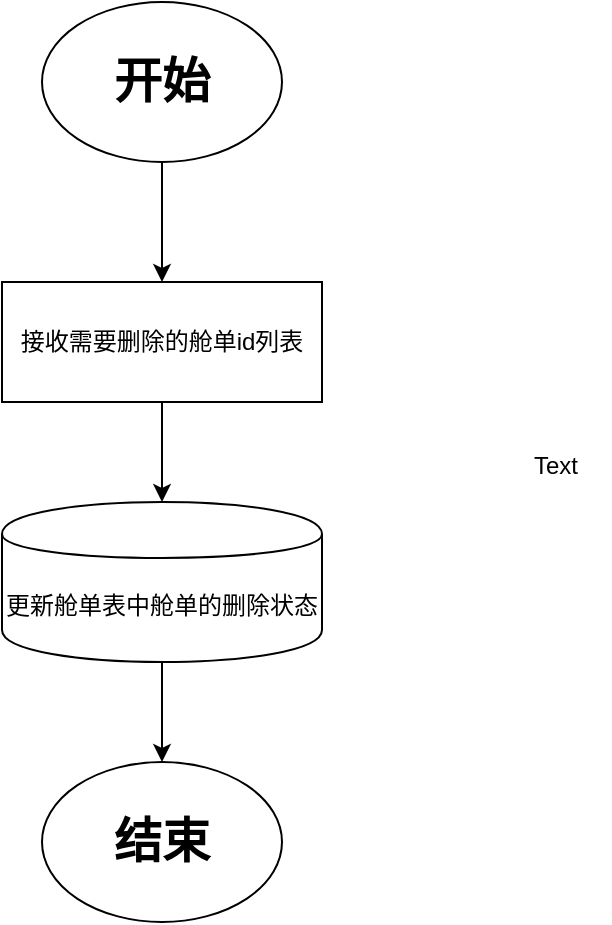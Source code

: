 <mxfile version="11.1.2" type="github"><diagram id="uYqTojNxSKbZeYYzoztv" name="第 1 页"><mxGraphModel dx="1422" dy="764" grid="1" gridSize="10" guides="1" tooltips="1" connect="1" arrows="1" fold="1" page="1" pageScale="1" pageWidth="827" pageHeight="1169" math="0" shadow="0"><root><mxCell id="0"/><mxCell id="1" parent="0"/><mxCell id="nwo7t--e5v4C9i8EbHpD-1" value="" style="edgeStyle=orthogonalEdgeStyle;rounded=0;orthogonalLoop=1;jettySize=auto;html=1;" edge="1" parent="1" source="nwo7t--e5v4C9i8EbHpD-2" target="nwo7t--e5v4C9i8EbHpD-4"><mxGeometry relative="1" as="geometry"/></mxCell><mxCell id="nwo7t--e5v4C9i8EbHpD-2" value="&lt;h1&gt;开始&lt;/h1&gt;" style="ellipse;whiteSpace=wrap;html=1;" vertex="1" parent="1"><mxGeometry x="340" y="60" width="120" height="80" as="geometry"/></mxCell><mxCell id="nwo7t--e5v4C9i8EbHpD-3" value="" style="edgeStyle=orthogonalEdgeStyle;rounded=0;orthogonalLoop=1;jettySize=auto;html=1;" edge="1" parent="1" source="nwo7t--e5v4C9i8EbHpD-4" target="nwo7t--e5v4C9i8EbHpD-6"><mxGeometry relative="1" as="geometry"/></mxCell><mxCell id="nwo7t--e5v4C9i8EbHpD-4" value="接收需要删除的舱单id列表" style="rounded=0;whiteSpace=wrap;html=1;" vertex="1" parent="1"><mxGeometry x="320" y="200" width="160" height="60" as="geometry"/></mxCell><mxCell id="nwo7t--e5v4C9i8EbHpD-5" value="" style="edgeStyle=orthogonalEdgeStyle;rounded=0;orthogonalLoop=1;jettySize=auto;html=1;" edge="1" parent="1" source="nwo7t--e5v4C9i8EbHpD-6" target="nwo7t--e5v4C9i8EbHpD-7"><mxGeometry relative="1" as="geometry"/></mxCell><mxCell id="nwo7t--e5v4C9i8EbHpD-6" value="更新舱单表中舱单的删除状态&lt;br&gt;" style="shape=cylinder;whiteSpace=wrap;html=1;boundedLbl=1;backgroundOutline=1;" vertex="1" parent="1"><mxGeometry x="320" y="310" width="160" height="80" as="geometry"/></mxCell><mxCell id="nwo7t--e5v4C9i8EbHpD-7" value="&lt;h1&gt;结束&lt;/h1&gt;" style="ellipse;whiteSpace=wrap;html=1;" vertex="1" parent="1"><mxGeometry x="340" y="440" width="120" height="80" as="geometry"/></mxCell><mxCell id="nwo7t--e5v4C9i8EbHpD-8" value="Text" style="text;html=1;resizable=0;points=[];autosize=1;align=left;verticalAlign=top;spacingTop=-4;" vertex="1" parent="1"><mxGeometry x="584" y="282" width="40" height="20" as="geometry"/></mxCell></root></mxGraphModel></diagram></mxfile>